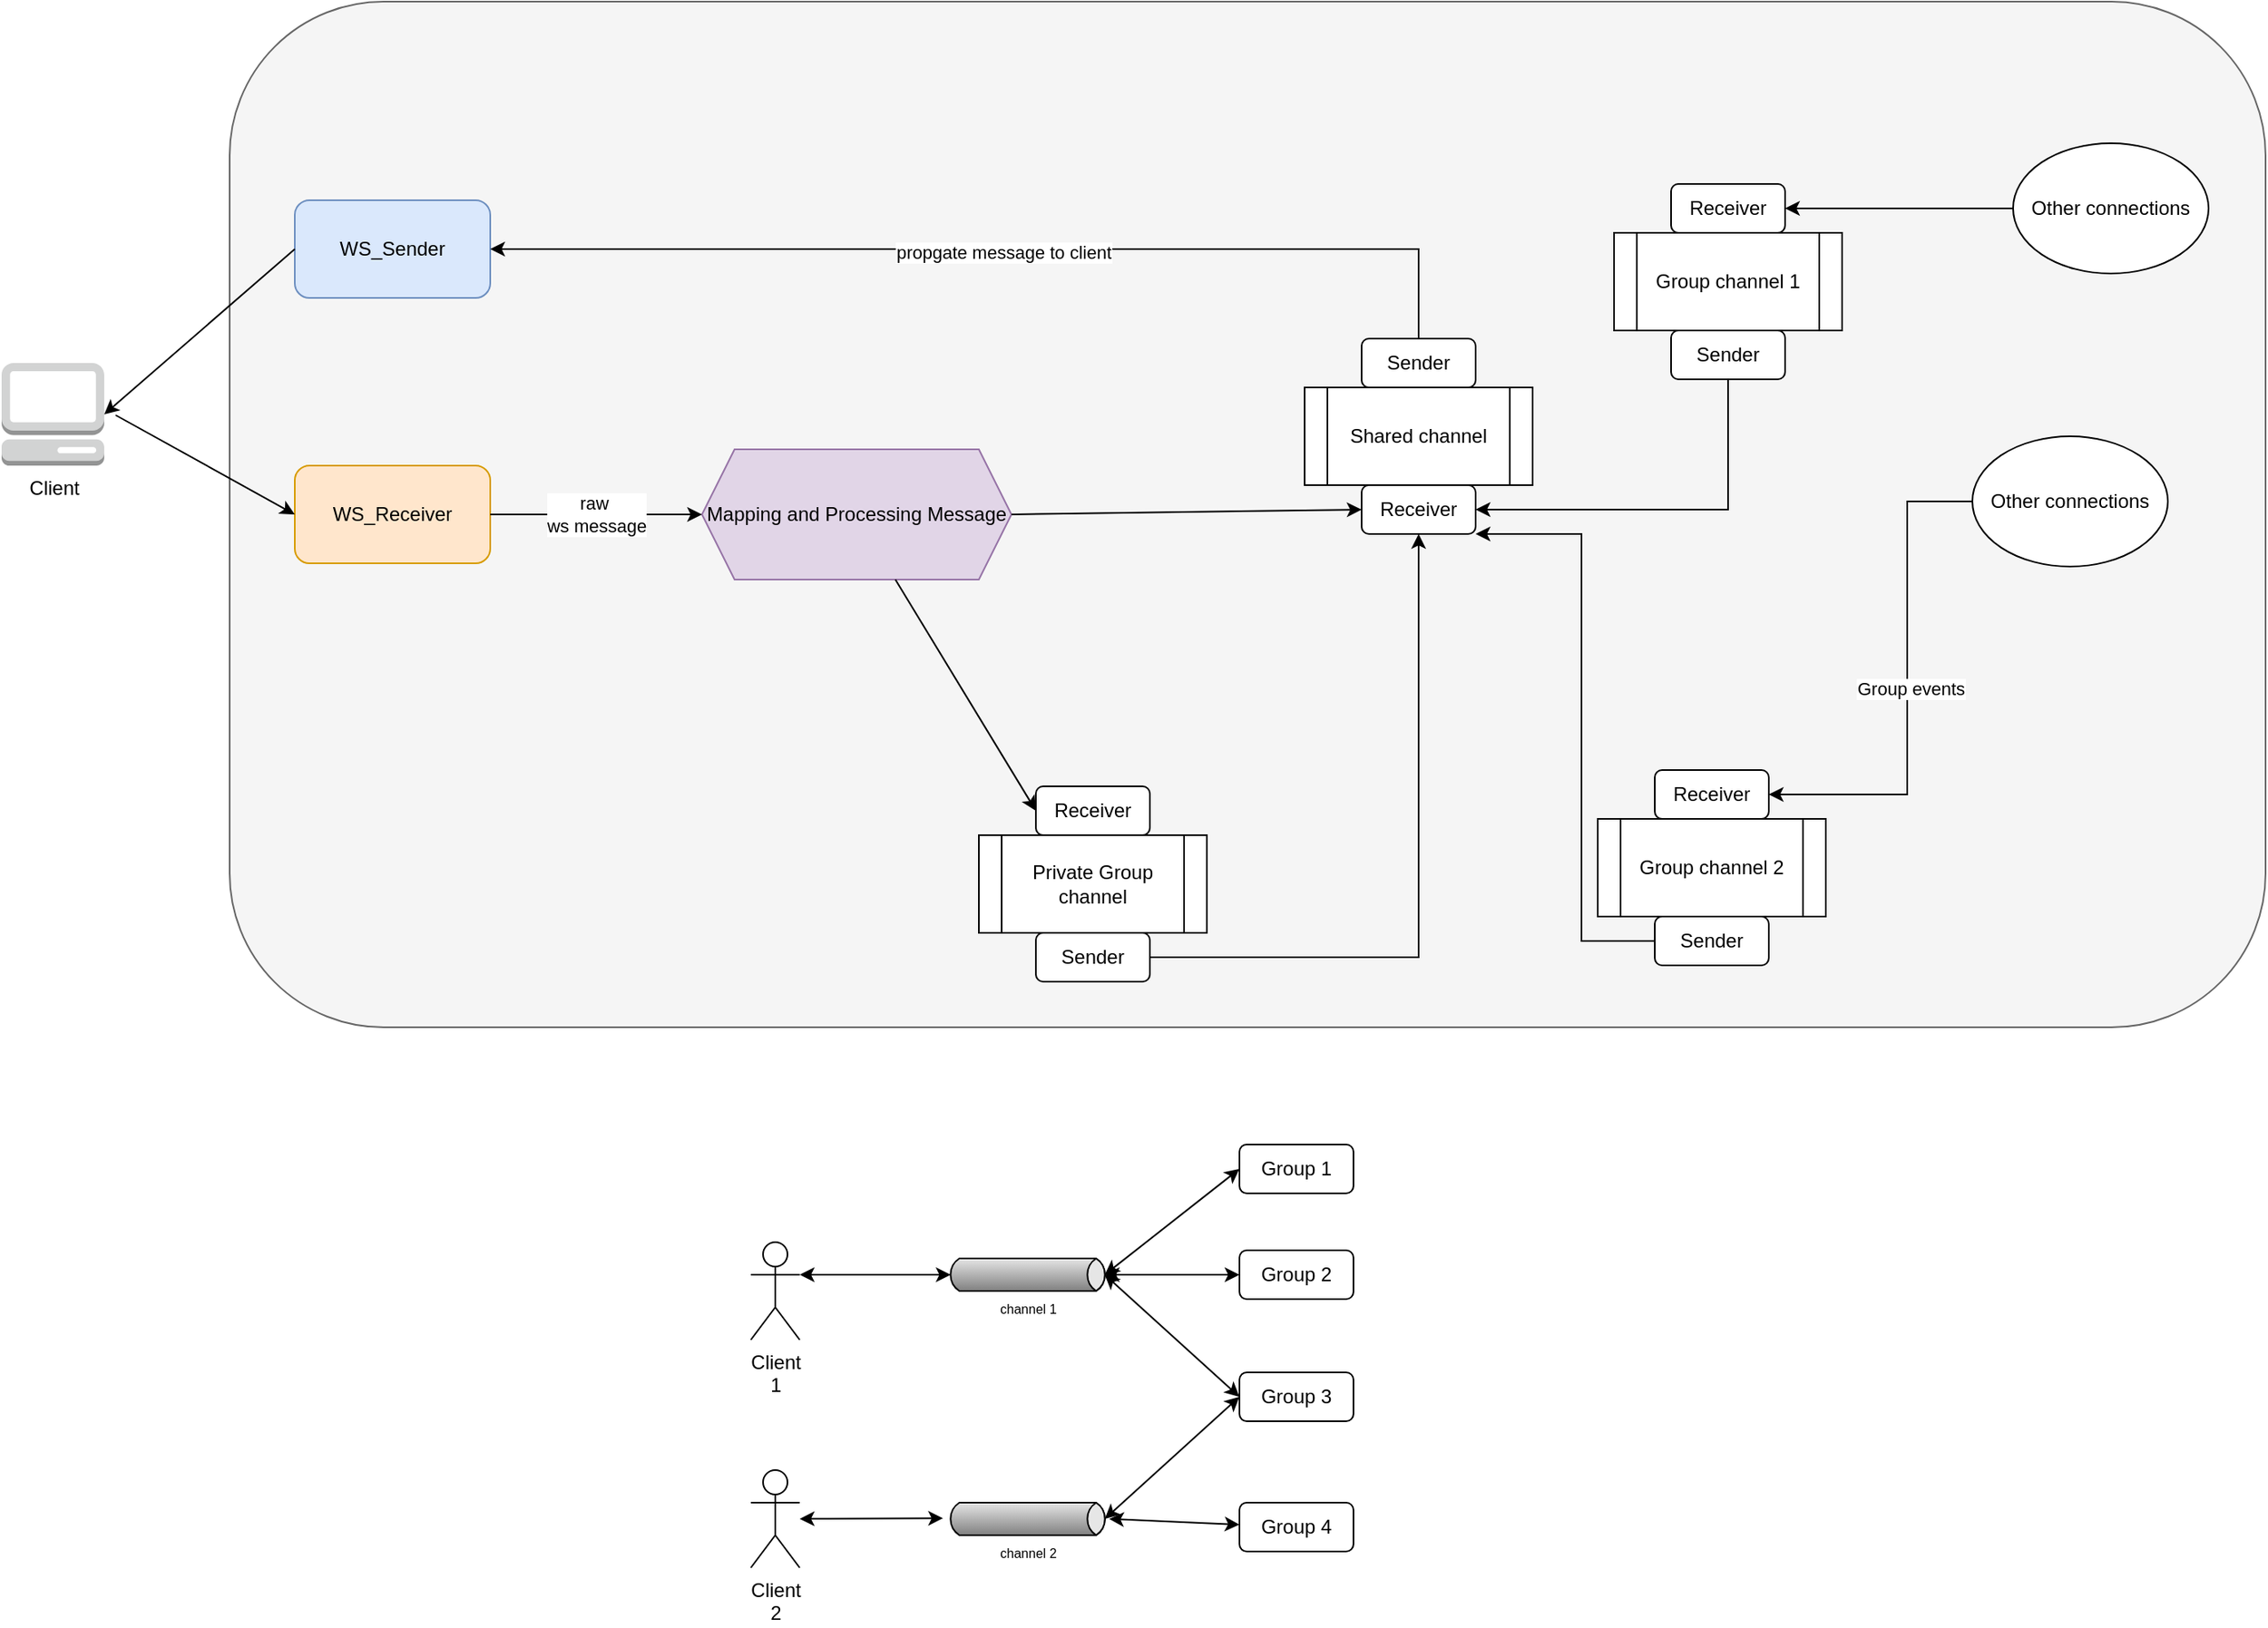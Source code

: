 <mxfile version="24.7.17" pages="2">
  <diagram name="Workflow" id="OCOAhcU6iWzB0mGFEBKq">
    <mxGraphModel dx="2642" dy="1140" grid="1" gridSize="10" guides="1" tooltips="1" connect="1" arrows="1" fold="1" page="1" pageScale="1" pageWidth="850" pageHeight="1100" math="0" shadow="0">
      <root>
        <mxCell id="0" />
        <mxCell id="1" parent="0" />
        <mxCell id="kTiz112mWoVxhusgJVTT-13" value="" style="rounded=1;whiteSpace=wrap;html=1;fillColor=#f5f5f5;fontColor=#333333;strokeColor=#666666;" parent="1" vertex="1">
          <mxGeometry x="120" y="8" width="1250" height="630" as="geometry" />
        </mxCell>
        <mxCell id="HN3X1WJZcgesYLYohcyn-1" value="WS_Sender" style="rounded=1;whiteSpace=wrap;html=1;fillColor=#dae8fc;strokeColor=#6c8ebf;" parent="1" vertex="1">
          <mxGeometry x="160" y="130" width="120" height="60" as="geometry" />
        </mxCell>
        <mxCell id="HN3X1WJZcgesYLYohcyn-2" value="WS_Receiver" style="rounded=1;whiteSpace=wrap;html=1;fillColor=#ffe6cc;strokeColor=#d79b00;" parent="1" vertex="1">
          <mxGeometry x="160" y="293" width="120" height="60" as="geometry" />
        </mxCell>
        <mxCell id="HN3X1WJZcgesYLYohcyn-3" value="Client" style="outlineConnect=0;dashed=0;verticalLabelPosition=bottom;verticalAlign=top;align=center;html=1;shape=mxgraph.aws3.management_console;fillColor=#D2D3D3;gradientColor=none;" parent="1" vertex="1">
          <mxGeometry x="-20" y="230" width="63" height="63" as="geometry" />
        </mxCell>
        <mxCell id="HN3X1WJZcgesYLYohcyn-4" value="" style="endArrow=classic;html=1;rounded=0;entryX=0;entryY=0.5;entryDx=0;entryDy=0;" parent="1" target="HN3X1WJZcgesYLYohcyn-2" edge="1">
          <mxGeometry width="50" height="50" relative="1" as="geometry">
            <mxPoint x="50" y="262" as="sourcePoint" />
            <mxPoint x="160" y="170" as="targetPoint" />
          </mxGeometry>
        </mxCell>
        <mxCell id="HN3X1WJZcgesYLYohcyn-5" value="" style="endArrow=classic;html=1;rounded=0;exitX=0;exitY=0.5;exitDx=0;exitDy=0;entryX=1;entryY=0.5;entryDx=0;entryDy=0;entryPerimeter=0;" parent="1" source="HN3X1WJZcgesYLYohcyn-1" target="HN3X1WJZcgesYLYohcyn-3" edge="1">
          <mxGeometry width="50" height="50" relative="1" as="geometry">
            <mxPoint x="90" y="140" as="sourcePoint" />
            <mxPoint x="140" y="90" as="targetPoint" />
          </mxGeometry>
        </mxCell>
        <mxCell id="HN3X1WJZcgesYLYohcyn-7" value="Mapping and Processing Message" style="shape=hexagon;perimeter=hexagonPerimeter2;whiteSpace=wrap;html=1;fixedSize=1;fillColor=#e1d5e7;strokeColor=#9673a6;" parent="1" vertex="1">
          <mxGeometry x="410" y="283" width="190" height="80" as="geometry" />
        </mxCell>
        <mxCell id="HN3X1WJZcgesYLYohcyn-9" value="raw&amp;nbsp;&lt;div&gt;ws message&lt;/div&gt;" style="endArrow=classic;html=1;rounded=0;exitX=1;exitY=0.5;exitDx=0;exitDy=0;entryX=0;entryY=0.5;entryDx=0;entryDy=0;" parent="1" source="HN3X1WJZcgesYLYohcyn-2" target="HN3X1WJZcgesYLYohcyn-7" edge="1">
          <mxGeometry width="50" height="50" relative="1" as="geometry">
            <mxPoint x="380" y="490" as="sourcePoint" />
            <mxPoint x="430" y="440" as="targetPoint" />
          </mxGeometry>
        </mxCell>
        <mxCell id="HN3X1WJZcgesYLYohcyn-19" value="" style="endArrow=classic;html=1;rounded=0;exitX=0.5;exitY=0;exitDx=0;exitDy=0;entryX=1;entryY=0.5;entryDx=0;entryDy=0;" parent="1" source="HN3X1WJZcgesYLYohcyn-29" target="HN3X1WJZcgesYLYohcyn-1" edge="1">
          <mxGeometry width="50" height="50" relative="1" as="geometry">
            <mxPoint x="450" y="170" as="sourcePoint" />
            <mxPoint x="500" y="120" as="targetPoint" />
            <Array as="points">
              <mxPoint x="850" y="160" />
            </Array>
          </mxGeometry>
        </mxCell>
        <mxCell id="HN3X1WJZcgesYLYohcyn-38" value="propgate message to client" style="edgeLabel;html=1;align=center;verticalAlign=middle;resizable=0;points=[];" parent="HN3X1WJZcgesYLYohcyn-19" vertex="1" connectable="0">
          <mxGeometry x="-0.006" y="2" relative="1" as="geometry">
            <mxPoint as="offset" />
          </mxGeometry>
        </mxCell>
        <mxCell id="HN3X1WJZcgesYLYohcyn-28" value="" style="group" parent="1" vertex="1" connectable="0">
          <mxGeometry x="780" y="215" width="140" height="120" as="geometry" />
        </mxCell>
        <mxCell id="HN3X1WJZcgesYLYohcyn-29" value="Sender" style="rounded=1;whiteSpace=wrap;html=1;" parent="HN3X1WJZcgesYLYohcyn-28" vertex="1">
          <mxGeometry x="35" width="70" height="30" as="geometry" />
        </mxCell>
        <mxCell id="HN3X1WJZcgesYLYohcyn-30" value="Shared channel" style="shape=process;whiteSpace=wrap;html=1;backgroundOutline=1;" parent="HN3X1WJZcgesYLYohcyn-28" vertex="1">
          <mxGeometry y="30" width="140" height="60" as="geometry" />
        </mxCell>
        <mxCell id="HN3X1WJZcgesYLYohcyn-31" value="&lt;div&gt;Receiver&lt;/div&gt;" style="rounded=1;whiteSpace=wrap;html=1;" parent="HN3X1WJZcgesYLYohcyn-28" vertex="1">
          <mxGeometry x="35" y="90" width="70" height="30" as="geometry" />
        </mxCell>
        <mxCell id="HN3X1WJZcgesYLYohcyn-33" style="edgeStyle=orthogonalEdgeStyle;rounded=0;orthogonalLoop=1;jettySize=auto;html=1;entryX=1;entryY=0.5;entryDx=0;entryDy=0;" parent="1" source="HN3X1WJZcgesYLYohcyn-32" target="kTiz112mWoVxhusgJVTT-2" edge="1">
          <mxGeometry relative="1" as="geometry">
            <mxPoint x="800" y="90" as="targetPoint" />
            <Array as="points">
              <mxPoint x="1150" y="315" />
            </Array>
          </mxGeometry>
        </mxCell>
        <mxCell id="HN3X1WJZcgesYLYohcyn-37" value="Group events" style="edgeLabel;html=1;align=center;verticalAlign=middle;resizable=0;points=[];" parent="HN3X1WJZcgesYLYohcyn-33" vertex="1" connectable="0">
          <mxGeometry x="0.018" y="2" relative="1" as="geometry">
            <mxPoint as="offset" />
          </mxGeometry>
        </mxCell>
        <mxCell id="HN3X1WJZcgesYLYohcyn-32" value="Other connections" style="ellipse;whiteSpace=wrap;html=1;" parent="1" vertex="1">
          <mxGeometry x="1190" y="275" width="120" height="80" as="geometry" />
        </mxCell>
        <mxCell id="HN3X1WJZcgesYLYohcyn-36" value="" style="endArrow=classic;html=1;rounded=0;exitX=1;exitY=0.5;exitDx=0;exitDy=0;entryX=0;entryY=0.5;entryDx=0;entryDy=0;" parent="1" source="HN3X1WJZcgesYLYohcyn-7" target="HN3X1WJZcgesYLYohcyn-31" edge="1">
          <mxGeometry width="50" height="50" relative="1" as="geometry">
            <mxPoint x="690" y="460" as="sourcePoint" />
            <mxPoint x="740" y="410" as="targetPoint" />
          </mxGeometry>
        </mxCell>
        <mxCell id="kTiz112mWoVxhusgJVTT-1" value="" style="group" parent="1" vertex="1" connectable="0">
          <mxGeometry x="960" y="480" width="140" height="120" as="geometry" />
        </mxCell>
        <mxCell id="kTiz112mWoVxhusgJVTT-2" value="Receiver" style="rounded=1;whiteSpace=wrap;html=1;" parent="kTiz112mWoVxhusgJVTT-1" vertex="1">
          <mxGeometry x="35" width="70" height="30" as="geometry" />
        </mxCell>
        <mxCell id="kTiz112mWoVxhusgJVTT-3" value="Group channel 2" style="shape=process;whiteSpace=wrap;html=1;backgroundOutline=1;" parent="kTiz112mWoVxhusgJVTT-1" vertex="1">
          <mxGeometry y="30" width="140" height="60" as="geometry" />
        </mxCell>
        <mxCell id="kTiz112mWoVxhusgJVTT-4" value="&lt;div&gt;Sender&lt;/div&gt;" style="rounded=1;whiteSpace=wrap;html=1;" parent="kTiz112mWoVxhusgJVTT-1" vertex="1">
          <mxGeometry x="35" y="90" width="70" height="30" as="geometry" />
        </mxCell>
        <mxCell id="kTiz112mWoVxhusgJVTT-5" value="" style="group" parent="1" vertex="1" connectable="0">
          <mxGeometry x="580" y="490" width="140" height="120" as="geometry" />
        </mxCell>
        <mxCell id="kTiz112mWoVxhusgJVTT-6" value="Receiver" style="rounded=1;whiteSpace=wrap;html=1;" parent="kTiz112mWoVxhusgJVTT-5" vertex="1">
          <mxGeometry x="35" width="70" height="30" as="geometry" />
        </mxCell>
        <mxCell id="kTiz112mWoVxhusgJVTT-7" value="Private Group channel" style="shape=process;whiteSpace=wrap;html=1;backgroundOutline=1;" parent="kTiz112mWoVxhusgJVTT-5" vertex="1">
          <mxGeometry y="30" width="140" height="60" as="geometry" />
        </mxCell>
        <mxCell id="kTiz112mWoVxhusgJVTT-8" value="&lt;div&gt;Sender&lt;/div&gt;" style="rounded=1;whiteSpace=wrap;html=1;" parent="kTiz112mWoVxhusgJVTT-5" vertex="1">
          <mxGeometry x="35" y="90" width="70" height="30" as="geometry" />
        </mxCell>
        <mxCell id="kTiz112mWoVxhusgJVTT-9" value="" style="endArrow=classic;html=1;rounded=0;exitX=0;exitY=0.5;exitDx=0;exitDy=0;entryX=1;entryY=1;entryDx=0;entryDy=0;" parent="1" source="kTiz112mWoVxhusgJVTT-4" target="HN3X1WJZcgesYLYohcyn-31" edge="1">
          <mxGeometry width="50" height="50" relative="1" as="geometry">
            <mxPoint x="900" y="120" as="sourcePoint" />
            <mxPoint x="950" y="70" as="targetPoint" />
            <Array as="points">
              <mxPoint x="950" y="585" />
              <mxPoint x="950" y="335" />
            </Array>
          </mxGeometry>
        </mxCell>
        <mxCell id="kTiz112mWoVxhusgJVTT-10" value="" style="endArrow=classic;html=1;rounded=0;exitX=0.625;exitY=1;exitDx=0;exitDy=0;entryX=0;entryY=0.5;entryDx=0;entryDy=0;" parent="1" source="HN3X1WJZcgesYLYohcyn-7" target="kTiz112mWoVxhusgJVTT-6" edge="1">
          <mxGeometry width="50" height="50" relative="1" as="geometry">
            <mxPoint x="320" y="570" as="sourcePoint" />
            <mxPoint x="370" y="520" as="targetPoint" />
          </mxGeometry>
        </mxCell>
        <mxCell id="kTiz112mWoVxhusgJVTT-11" value="" style="endArrow=classic;html=1;rounded=0;exitX=1;exitY=0.5;exitDx=0;exitDy=0;entryX=0.5;entryY=1;entryDx=0;entryDy=0;" parent="1" source="kTiz112mWoVxhusgJVTT-8" target="HN3X1WJZcgesYLYohcyn-31" edge="1">
          <mxGeometry width="50" height="50" relative="1" as="geometry">
            <mxPoint x="730" y="470" as="sourcePoint" />
            <mxPoint x="1020" y="130" as="targetPoint" />
            <Array as="points">
              <mxPoint x="850" y="595" />
              <mxPoint x="850" y="370" />
            </Array>
          </mxGeometry>
        </mxCell>
        <mxCell id="VQ0HidRgAtBwc4i37a0D-1" value="" style="group" vertex="1" connectable="0" parent="1">
          <mxGeometry x="970" y="120" width="140" height="120" as="geometry" />
        </mxCell>
        <mxCell id="VQ0HidRgAtBwc4i37a0D-2" value="Receiver" style="rounded=1;whiteSpace=wrap;html=1;" vertex="1" parent="VQ0HidRgAtBwc4i37a0D-1">
          <mxGeometry x="35" width="70" height="30" as="geometry" />
        </mxCell>
        <mxCell id="VQ0HidRgAtBwc4i37a0D-3" value="Group channel 1" style="shape=process;whiteSpace=wrap;html=1;backgroundOutline=1;" vertex="1" parent="VQ0HidRgAtBwc4i37a0D-1">
          <mxGeometry y="30" width="140" height="60" as="geometry" />
        </mxCell>
        <mxCell id="VQ0HidRgAtBwc4i37a0D-4" value="&lt;div&gt;Sender&lt;/div&gt;" style="rounded=1;whiteSpace=wrap;html=1;" vertex="1" parent="VQ0HidRgAtBwc4i37a0D-1">
          <mxGeometry x="35" y="90" width="70" height="30" as="geometry" />
        </mxCell>
        <mxCell id="VQ0HidRgAtBwc4i37a0D-6" style="edgeStyle=orthogonalEdgeStyle;rounded=0;orthogonalLoop=1;jettySize=auto;html=1;entryX=1;entryY=0.5;entryDx=0;entryDy=0;" edge="1" parent="1" source="VQ0HidRgAtBwc4i37a0D-5" target="VQ0HidRgAtBwc4i37a0D-2">
          <mxGeometry relative="1" as="geometry" />
        </mxCell>
        <mxCell id="VQ0HidRgAtBwc4i37a0D-5" value="Other connections" style="ellipse;whiteSpace=wrap;html=1;" vertex="1" parent="1">
          <mxGeometry x="1215" y="95" width="120" height="80" as="geometry" />
        </mxCell>
        <mxCell id="VQ0HidRgAtBwc4i37a0D-7" style="edgeStyle=orthogonalEdgeStyle;rounded=0;orthogonalLoop=1;jettySize=auto;html=1;exitX=0.5;exitY=1;exitDx=0;exitDy=0;" edge="1" parent="1" source="VQ0HidRgAtBwc4i37a0D-4">
          <mxGeometry relative="1" as="geometry">
            <mxPoint x="885" y="320" as="targetPoint" />
            <Array as="points">
              <mxPoint x="1040" y="320" />
              <mxPoint x="885" y="320" />
            </Array>
          </mxGeometry>
        </mxCell>
        <mxCell id="slO1_qCO7LyhxxtopOPx-1" value="Client&lt;div&gt;1&lt;/div&gt;" style="shape=umlActor;verticalLabelPosition=bottom;verticalAlign=top;html=1;outlineConnect=0;" vertex="1" parent="1">
          <mxGeometry x="440" y="770" width="30" height="60" as="geometry" />
        </mxCell>
        <mxCell id="slO1_qCO7LyhxxtopOPx-2" value="Group 1" style="rounded=1;whiteSpace=wrap;html=1;" vertex="1" parent="1">
          <mxGeometry x="740" y="710" width="70" height="30" as="geometry" />
        </mxCell>
        <mxCell id="slO1_qCO7LyhxxtopOPx-3" value="Group 2" style="rounded=1;whiteSpace=wrap;html=1;" vertex="1" parent="1">
          <mxGeometry x="740" y="775" width="70" height="30" as="geometry" />
        </mxCell>
        <mxCell id="slO1_qCO7LyhxxtopOPx-4" value="Group 3" style="rounded=1;whiteSpace=wrap;html=1;" vertex="1" parent="1">
          <mxGeometry x="740" y="850" width="70" height="30" as="geometry" />
        </mxCell>
        <mxCell id="slO1_qCO7LyhxxtopOPx-5" value="channel 1" style="strokeWidth=1;outlineConnect=0;dashed=0;align=center;fontSize=8;shape=mxgraph.eip.messageChannel;html=1;verticalLabelPosition=bottom;verticalAlign=top;" vertex="1" parent="1">
          <mxGeometry x="560" y="780" width="100" height="20" as="geometry" />
        </mxCell>
        <mxCell id="slO1_qCO7LyhxxtopOPx-6" value="" style="endArrow=classic;startArrow=classic;html=1;rounded=0;exitX=1;exitY=0.333;exitDx=0;exitDy=0;exitPerimeter=0;entryX=0;entryY=0.5;entryDx=2.7;entryDy=0;entryPerimeter=0;" edge="1" parent="1" source="slO1_qCO7LyhxxtopOPx-1" target="slO1_qCO7LyhxxtopOPx-5">
          <mxGeometry width="50" height="50" relative="1" as="geometry">
            <mxPoint x="540" y="900" as="sourcePoint" />
            <mxPoint x="590" y="850" as="targetPoint" />
          </mxGeometry>
        </mxCell>
        <mxCell id="slO1_qCO7LyhxxtopOPx-7" value="" style="endArrow=classic;startArrow=classic;html=1;rounded=0;entryX=0;entryY=0.5;entryDx=0;entryDy=0;exitX=1;exitY=0.5;exitDx=-2.7;exitDy=0;exitPerimeter=0;" edge="1" parent="1" source="slO1_qCO7LyhxxtopOPx-5" target="slO1_qCO7LyhxxtopOPx-2">
          <mxGeometry width="50" height="50" relative="1" as="geometry">
            <mxPoint x="700" y="820" as="sourcePoint" />
            <mxPoint x="750" y="770" as="targetPoint" />
          </mxGeometry>
        </mxCell>
        <mxCell id="slO1_qCO7LyhxxtopOPx-8" value="" style="endArrow=classic;startArrow=classic;html=1;rounded=0;entryX=0;entryY=0.5;entryDx=0;entryDy=0;exitX=1;exitY=0.5;exitDx=-2.7;exitDy=0;exitPerimeter=0;" edge="1" parent="1" source="slO1_qCO7LyhxxtopOPx-5" target="slO1_qCO7LyhxxtopOPx-3">
          <mxGeometry width="50" height="50" relative="1" as="geometry">
            <mxPoint x="700" y="820" as="sourcePoint" />
            <mxPoint x="750" y="770" as="targetPoint" />
          </mxGeometry>
        </mxCell>
        <mxCell id="slO1_qCO7LyhxxtopOPx-9" value="" style="endArrow=classic;startArrow=classic;html=1;rounded=0;entryX=0;entryY=0.5;entryDx=0;entryDy=0;exitX=1;exitY=0.5;exitDx=-2.7;exitDy=0;exitPerimeter=0;" edge="1" parent="1" source="slO1_qCO7LyhxxtopOPx-5" target="slO1_qCO7LyhxxtopOPx-4">
          <mxGeometry width="50" height="50" relative="1" as="geometry">
            <mxPoint x="700" y="820" as="sourcePoint" />
            <mxPoint x="750" y="770" as="targetPoint" />
          </mxGeometry>
        </mxCell>
        <mxCell id="slO1_qCO7LyhxxtopOPx-10" value="Client&lt;div&gt;2&lt;/div&gt;" style="shape=umlActor;verticalLabelPosition=bottom;verticalAlign=top;html=1;outlineConnect=0;" vertex="1" parent="1">
          <mxGeometry x="440" y="910" width="30" height="60" as="geometry" />
        </mxCell>
        <mxCell id="slO1_qCO7LyhxxtopOPx-11" value="" style="endArrow=classic;startArrow=classic;html=1;rounded=0;entryX=0;entryY=0.5;entryDx=2.7;entryDy=0;entryPerimeter=0;" edge="1" parent="1" source="slO1_qCO7LyhxxtopOPx-10">
          <mxGeometry width="50" height="50" relative="1" as="geometry">
            <mxPoint x="480" y="939.58" as="sourcePoint" />
            <mxPoint x="558" y="939.58" as="targetPoint" />
          </mxGeometry>
        </mxCell>
        <mxCell id="slO1_qCO7LyhxxtopOPx-12" value="channel 2" style="strokeWidth=1;outlineConnect=0;dashed=0;align=center;fontSize=8;shape=mxgraph.eip.messageChannel;html=1;verticalLabelPosition=bottom;verticalAlign=top;" vertex="1" parent="1">
          <mxGeometry x="560" y="930" width="100" height="20" as="geometry" />
        </mxCell>
        <mxCell id="slO1_qCO7LyhxxtopOPx-13" value="Group 4" style="rounded=1;whiteSpace=wrap;html=1;" vertex="1" parent="1">
          <mxGeometry x="740" y="930" width="70" height="30" as="geometry" />
        </mxCell>
        <mxCell id="slO1_qCO7LyhxxtopOPx-14" value="" style="endArrow=classic;startArrow=classic;html=1;rounded=0;entryX=0;entryY=0.5;entryDx=0;entryDy=0;exitX=1;exitY=0.5;exitDx=-2.7;exitDy=0;exitPerimeter=0;" edge="1" parent="1" source="slO1_qCO7LyhxxtopOPx-12" target="slO1_qCO7LyhxxtopOPx-4">
          <mxGeometry width="50" height="50" relative="1" as="geometry">
            <mxPoint x="700" y="820" as="sourcePoint" />
            <mxPoint x="750" y="770" as="targetPoint" />
          </mxGeometry>
        </mxCell>
        <mxCell id="slO1_qCO7LyhxxtopOPx-15" value="" style="endArrow=classic;startArrow=classic;html=1;rounded=0;" edge="1" parent="1" target="slO1_qCO7LyhxxtopOPx-13">
          <mxGeometry width="50" height="50" relative="1" as="geometry">
            <mxPoint x="660" y="940" as="sourcePoint" />
            <mxPoint x="750" y="865" as="targetPoint" />
          </mxGeometry>
        </mxCell>
      </root>
    </mxGraphModel>
  </diagram>
  <diagram id="vkJgFCcT4Cmb6nxcTbiP" name="ExchangeMessages">
    <mxGraphModel dx="896" dy="570" grid="1" gridSize="10" guides="1" tooltips="1" connect="1" arrows="1" fold="1" page="1" pageScale="1" pageWidth="850" pageHeight="1100" math="0" shadow="0">
      <root>
        <mxCell id="0" />
        <mxCell id="1" parent="0" />
        <mxCell id="85Yy-rrhLVEuEySZLA89-1" value="" style="endArrow=none;html=1;rounded=0;" edge="1" parent="1">
          <mxGeometry width="50" height="50" relative="1" as="geometry">
            <mxPoint x="160" y="560" as="sourcePoint" />
            <mxPoint x="160" y="80" as="targetPoint" />
          </mxGeometry>
        </mxCell>
        <mxCell id="85Yy-rrhLVEuEySZLA89-2" value="Client" style="shape=umlActor;verticalLabelPosition=bottom;verticalAlign=top;html=1;outlineConnect=0;" vertex="1" parent="1">
          <mxGeometry x="150" width="30" height="60" as="geometry" />
        </mxCell>
        <mxCell id="85Yy-rrhLVEuEySZLA89-6" value="" style="endArrow=none;html=1;rounded=0;" edge="1" parent="1">
          <mxGeometry width="50" height="50" relative="1" as="geometry">
            <mxPoint x="560" y="564.167" as="sourcePoint" />
            <mxPoint x="560" y="80" as="targetPoint" />
          </mxGeometry>
        </mxCell>
        <mxCell id="85Yy-rrhLVEuEySZLA89-7" value="Server" style="image;points=[];aspect=fixed;html=1;align=center;shadow=0;dashed=0;image=img/lib/allied_telesis/computer_and_terminals/Server_Desktop.svg;" vertex="1" parent="1">
          <mxGeometry x="540" width="42.6" height="54" as="geometry" />
        </mxCell>
        <mxCell id="85Yy-rrhLVEuEySZLA89-8" value="" style="endArrow=classic;html=1;rounded=0;" edge="1" parent="1">
          <mxGeometry width="50" height="50" relative="1" as="geometry">
            <mxPoint x="160" y="110" as="sourcePoint" />
            <mxPoint x="550" y="110" as="targetPoint" />
          </mxGeometry>
        </mxCell>
        <mxCell id="85Yy-rrhLVEuEySZLA89-9" value="Open a new connection" style="edgeLabel;html=1;align=center;verticalAlign=middle;resizable=0;points=[];" vertex="1" connectable="0" parent="85Yy-rrhLVEuEySZLA89-8">
          <mxGeometry x="-0.031" y="3" relative="1" as="geometry">
            <mxPoint y="1" as="offset" />
          </mxGeometry>
        </mxCell>
        <mxCell id="85Yy-rrhLVEuEySZLA89-10" value="" style="endArrow=classic;html=1;rounded=0;" edge="1" parent="1">
          <mxGeometry width="50" height="50" relative="1" as="geometry">
            <mxPoint x="560" y="150" as="sourcePoint" />
            <mxPoint x="160" y="150" as="targetPoint" />
          </mxGeometry>
        </mxCell>
        <mxCell id="85Yy-rrhLVEuEySZLA89-11" value="Accept new connection" style="edgeLabel;html=1;align=center;verticalAlign=middle;resizable=0;points=[];" vertex="1" connectable="0" parent="85Yy-rrhLVEuEySZLA89-10">
          <mxGeometry x="0.001" y="1" relative="1" as="geometry">
            <mxPoint as="offset" />
          </mxGeometry>
        </mxCell>
        <mxCell id="85Yy-rrhLVEuEySZLA89-12" value="" style="endArrow=classic;html=1;rounded=0;" edge="1" parent="1">
          <mxGeometry width="50" height="50" relative="1" as="geometry">
            <mxPoint x="160" y="190" as="sourcePoint" />
            <mxPoint x="560" y="190" as="targetPoint" />
          </mxGeometry>
        </mxCell>
        <mxCell id="85Yy-rrhLVEuEySZLA89-13" value="Send authentication message" style="edgeLabel;html=1;align=center;verticalAlign=middle;resizable=0;points=[];" vertex="1" connectable="0" parent="85Yy-rrhLVEuEySZLA89-12">
          <mxGeometry x="-0.005" y="1" relative="1" as="geometry">
            <mxPoint as="offset" />
          </mxGeometry>
        </mxCell>
        <mxCell id="85Yy-rrhLVEuEySZLA89-14" value="" style="endArrow=classic;html=1;rounded=0;" edge="1" parent="1">
          <mxGeometry width="50" height="50" relative="1" as="geometry">
            <mxPoint x="560" y="220" as="sourcePoint" />
            <mxPoint x="160" y="220" as="targetPoint" />
          </mxGeometry>
        </mxCell>
        <mxCell id="85Yy-rrhLVEuEySZLA89-15" value="Respond authentication result message" style="edgeLabel;html=1;align=center;verticalAlign=middle;resizable=0;points=[];" vertex="1" connectable="0" parent="85Yy-rrhLVEuEySZLA89-14">
          <mxGeometry x="0.026" y="-3" relative="1" as="geometry">
            <mxPoint y="1" as="offset" />
          </mxGeometry>
        </mxCell>
        <mxCell id="85Yy-rrhLVEuEySZLA89-18" value="" style="endArrow=classic;html=1;rounded=0;" edge="1" parent="1">
          <mxGeometry width="50" height="50" relative="1" as="geometry">
            <mxPoint x="560" y="360" as="sourcePoint" />
            <mxPoint x="160" y="360" as="targetPoint" />
          </mxGeometry>
        </mxCell>
        <mxCell id="85Yy-rrhLVEuEySZLA89-20" value="Repond Receive Message after successfully inserting new message" style="edgeLabel;html=1;align=center;verticalAlign=middle;resizable=0;points=[];" vertex="1" connectable="0" parent="85Yy-rrhLVEuEySZLA89-18">
          <mxGeometry x="0.022" y="4" relative="1" as="geometry">
            <mxPoint as="offset" />
          </mxGeometry>
        </mxCell>
        <mxCell id="85Yy-rrhLVEuEySZLA89-21" value=".............." style="text;html=1;align=center;verticalAlign=middle;resizable=0;points=[];autosize=1;strokeColor=none;fillColor=none;fontSize=29;" vertex="1" parent="1">
          <mxGeometry x="285" y="420" width="140" height="50" as="geometry" />
        </mxCell>
        <mxCell id="85Yy-rrhLVEuEySZLA89-26" value="" style="endArrow=none;dashed=1;html=1;dashPattern=1 3;strokeWidth=2;rounded=0;entryX=1;entryY=0.5;entryDx=0;entryDy=0;entryPerimeter=0;" edge="1" parent="1" target="85Yy-rrhLVEuEySZLA89-29">
          <mxGeometry width="50" height="50" relative="1" as="geometry">
            <mxPoint x="560" y="200" as="sourcePoint" />
            <mxPoint x="660" y="190" as="targetPoint" />
          </mxGeometry>
        </mxCell>
        <mxCell id="85Yy-rrhLVEuEySZLA89-29" value="Validate authentication" style="html=1;shape=mxgraph.infographic.ribbonSimple;notch1=0;notch2=20;align=center;verticalAlign=middle;fontSize=14;fontStyle=0;fillColor=#FFFFFF;whiteSpace=wrap;flipH=1;" vertex="1" parent="1">
          <mxGeometry x="660" y="90" width="160" height="40" as="geometry" />
        </mxCell>
        <mxCell id="85Yy-rrhLVEuEySZLA89-30" value="Store client&#39;s identifer" style="html=1;shape=mxgraph.infographic.ribbonSimple;notch1=0;notch2=20;align=center;verticalAlign=middle;fontSize=14;fontStyle=0;fillColor=#FFFFFF;whiteSpace=wrap;flipH=1;" vertex="1" parent="1">
          <mxGeometry x="660" y="150" width="160" height="40" as="geometry" />
        </mxCell>
        <mxCell id="85Yy-rrhLVEuEySZLA89-32" value="" style="endArrow=none;dashed=1;html=1;dashPattern=1 3;strokeWidth=2;rounded=0;entryX=1;entryY=0.5;entryDx=0;entryDy=0;entryPerimeter=0;" edge="1" parent="1" target="85Yy-rrhLVEuEySZLA89-30">
          <mxGeometry width="50" height="50" relative="1" as="geometry">
            <mxPoint x="560" y="210" as="sourcePoint" />
            <mxPoint x="660" y="190" as="targetPoint" />
          </mxGeometry>
        </mxCell>
        <mxCell id="85Yy-rrhLVEuEySZLA89-37" value="" style="endArrow=none;dashed=1;html=1;dashPattern=1 3;strokeWidth=2;rounded=0;entryX=1;entryY=0.5;entryDx=0;entryDy=0;entryPerimeter=0;" edge="1" target="85Yy-rrhLVEuEySZLA89-38" parent="1">
          <mxGeometry width="50" height="50" relative="1" as="geometry">
            <mxPoint x="560" y="320" as="sourcePoint" />
            <mxPoint x="660" y="310" as="targetPoint" />
          </mxGeometry>
        </mxCell>
        <mxCell id="85Yy-rrhLVEuEySZLA89-38" value="check user join group" style="html=1;shape=mxgraph.infographic.ribbonSimple;notch1=0;notch2=20;align=center;verticalAlign=middle;fontSize=14;fontStyle=0;fillColor=#FFFFFF;whiteSpace=wrap;flipH=1;fontColor=#000000;" vertex="1" parent="1">
          <mxGeometry x="680" y="310" width="160" height="40" as="geometry" />
        </mxCell>
        <mxCell id="0v8FTbeXt9hR_YNMoVWK-3" value="" style="endArrow=classic;html=1;rounded=0;" edge="1" parent="1">
          <mxGeometry width="50" height="50" relative="1" as="geometry">
            <mxPoint x="155" y="290" as="sourcePoint" />
            <mxPoint x="555" y="290" as="targetPoint" />
          </mxGeometry>
        </mxCell>
        <mxCell id="0v8FTbeXt9hR_YNMoVWK-4" value="Send SEND message with (uuid, content, group, id)" style="edgeLabel;html=1;align=center;verticalAlign=middle;resizable=0;points=[];" vertex="1" connectable="0" parent="0v8FTbeXt9hR_YNMoVWK-3">
          <mxGeometry x="-0.005" y="-2" relative="1" as="geometry">
            <mxPoint as="offset" />
          </mxGeometry>
        </mxCell>
      </root>
    </mxGraphModel>
  </diagram>
</mxfile>
